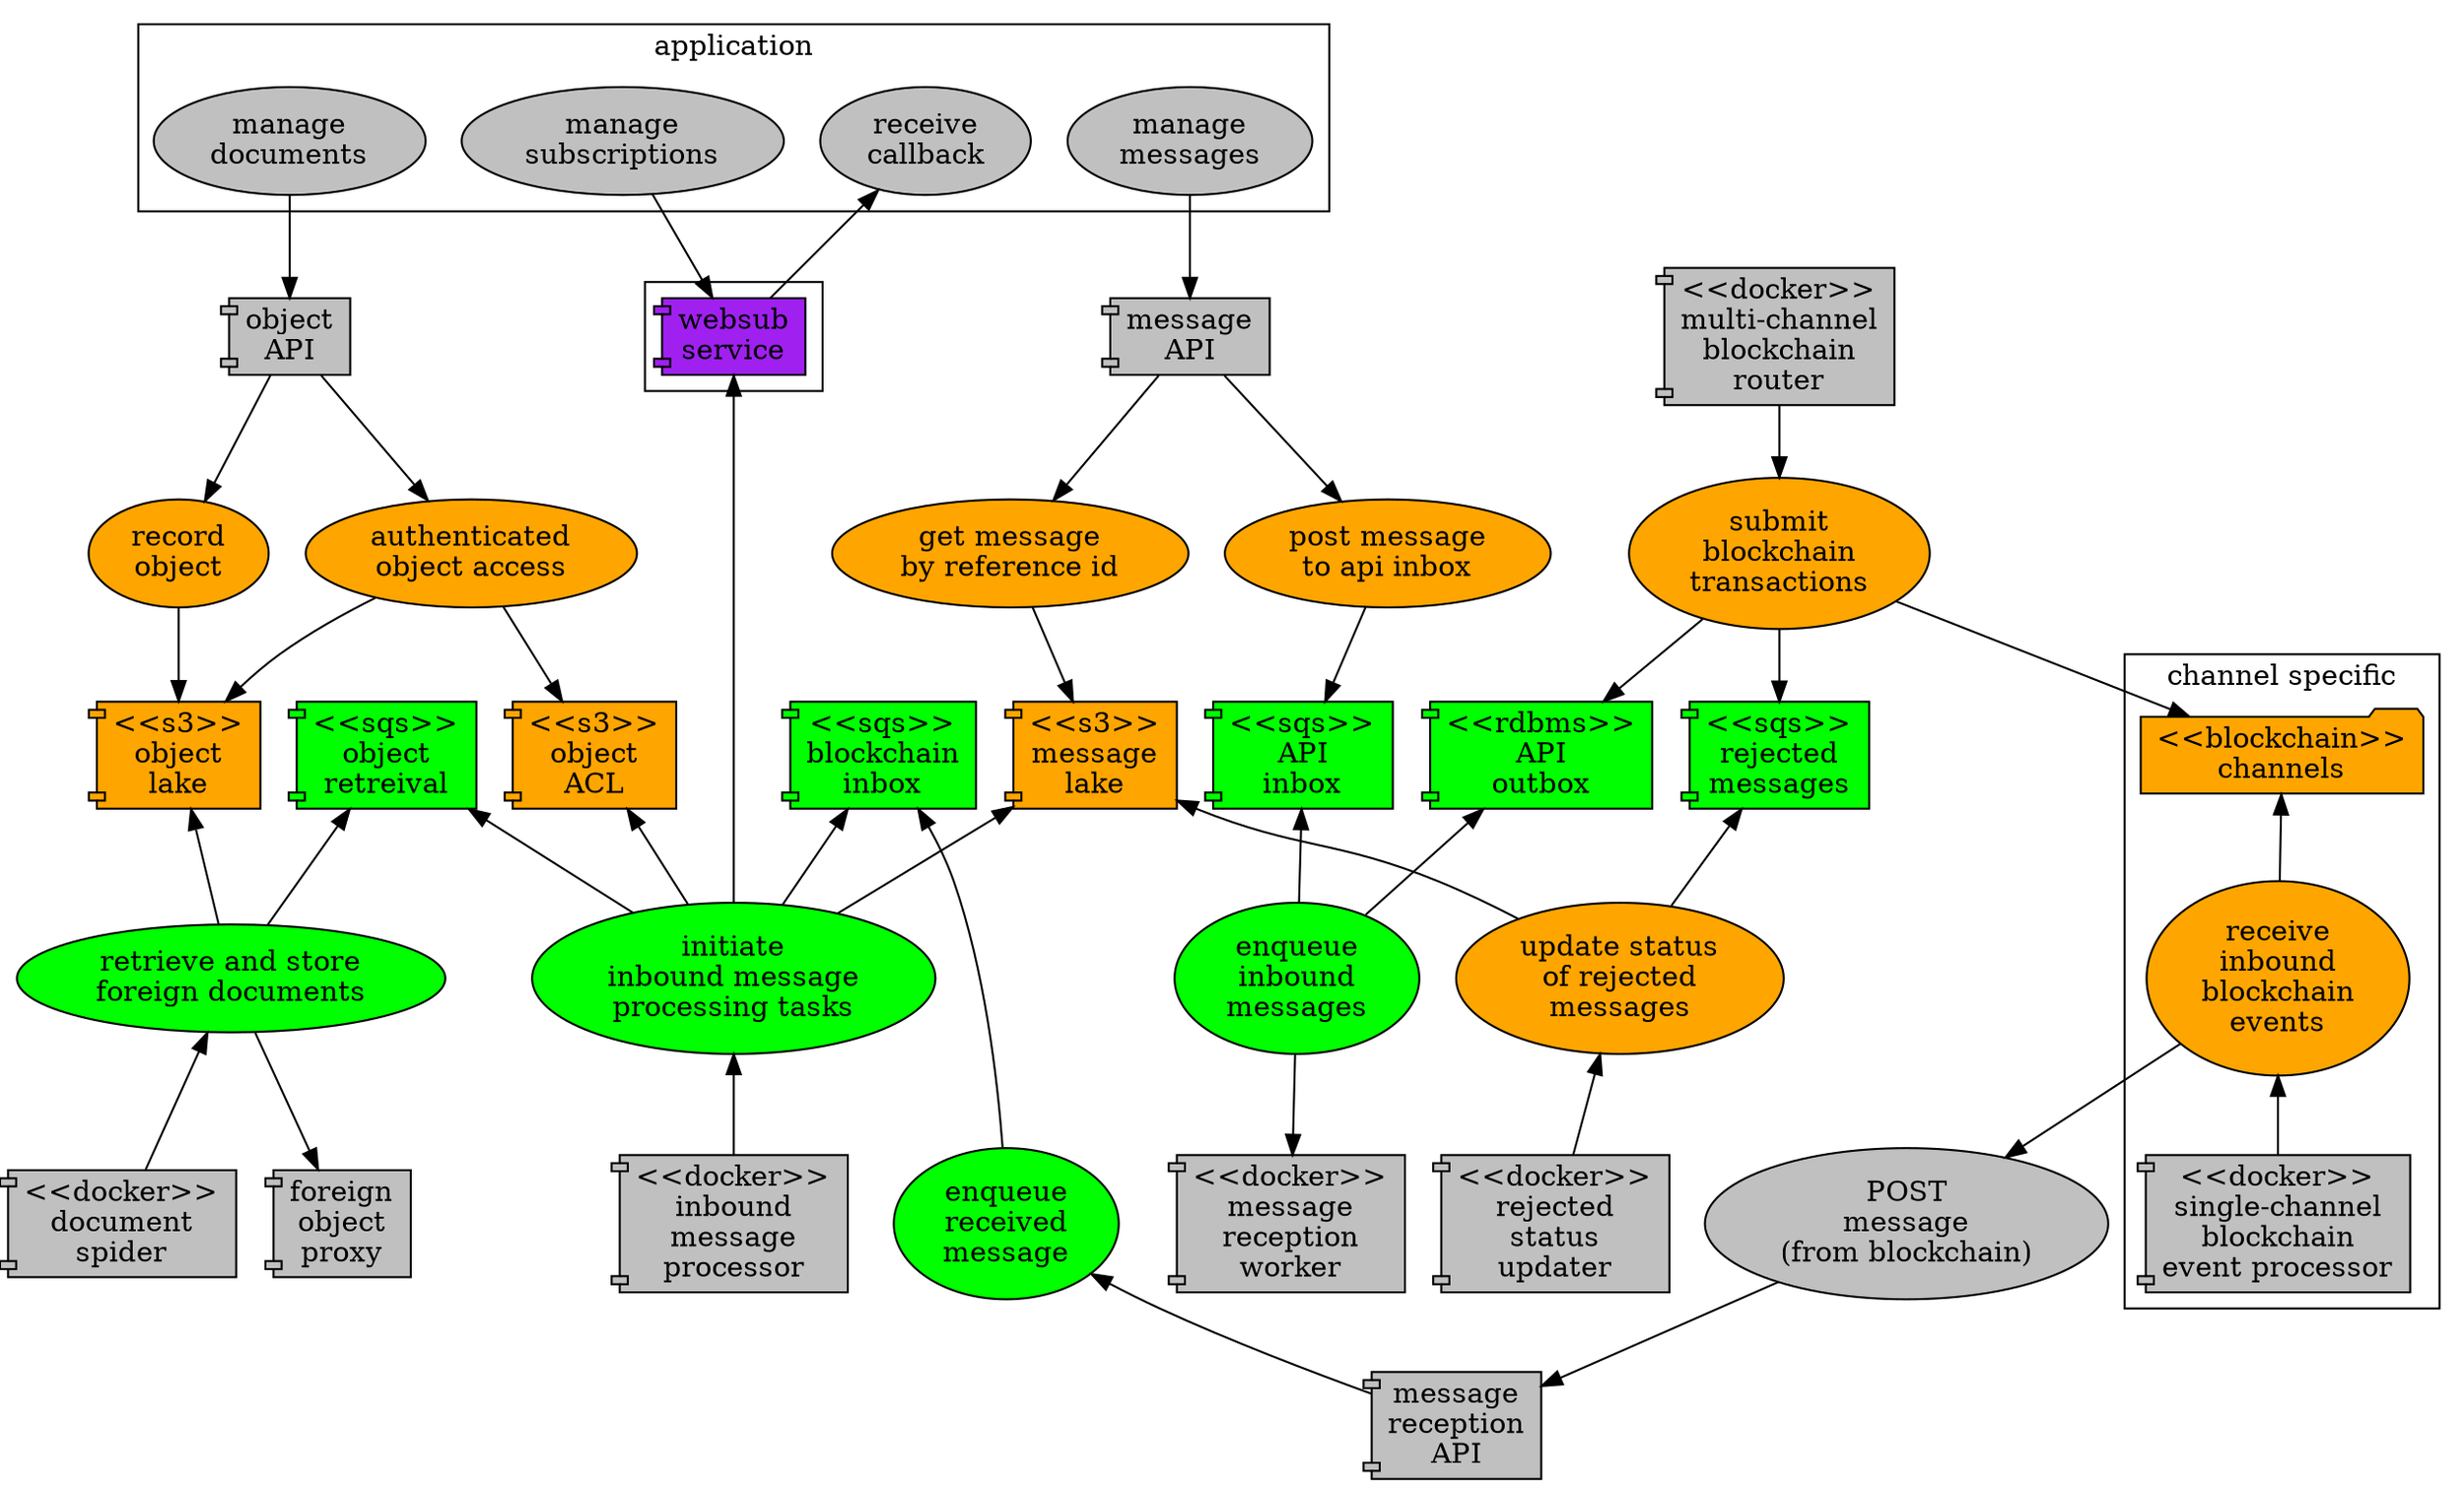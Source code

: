 digraph d {
node [shape=component style=filled fillcolor=grey];

subgraph cluster_app {
    label="application";
    ucp_doc [label="manage\ndocuments" shape=ellipse];
    ucp_sub [label="manage\nsubscriptions" shape=ellipse];
    ucp_msg [label="manage\nmessages" shape=ellipse];
    uc_rx_callback [label="receive\ncallback" shape=ellipse];
}

doc_api [label="object\nAPI" shape=component];
ucp_doc -> doc_api;
msg_api [label="message\nAPI" shape=component];
ucp_msg -> msg_api;

repo_api_outbox [label="<<rdbms>>\nAPI\noutbox" fillcolor=green];
repo_api_inbox [label="<<sqs>>\nAPI\ninbox" fillcolor=green];
repo_bc_inbox [label="<<sqs>>\nblockchain\ninbox" fillcolor=green];
subgraph cluster_ws {
   websub [label="websub\nservice" fillcolor=purple];
}
repo_message_lake [label="<<s3>>\nmessage\nlake" fillcolor=orange];
repo_object_lake [label="<<s3>>\nobject\nlake" fillcolor=orange];
repo_object_acl [label="<<s3>>\nobject\nACL" fillcolor=orange];
repo_object_ret_q [
    label="<<sqs>>\nobject\nretreival"
    fillcolor=green
];

ucp_sub -> websub;

repo_foreign_objects [label="foreign\nobject\nproxy"];
uc_get_objects -> repo_foreign_objects;

uc_authenticated_object_access [
    label="authenticated\nobject access"
    shape=ellipse
    fillcolor=orange
];
doc_api -> uc_authenticated_object_access -> repo_object_acl;
uc_authenticated_object_access -> repo_object_lake;
uc_record_object [
    label="record\nobject"
    shape=ellipse
    fillcolor=orange
];
doc_api -> uc_record_object -> repo_object_lake;

uc_submit_message [
    label="post message\nto api inbox"
    shape=ellipse
    fillcolor=orange
];
uc_check_message [
    label="get message\nby reference id"
    shape=ellipse
    fillcolor=orange
];
msg_api -> uc_check_message -> repo_message_lake;
msg_api -> uc_submit_message -> repo_api_inbox;

uc_api_inout [
    label="enqueue\ninbound\nmessages"
    shape=ellipse fillcolor=green
];
repo_api_inbox -> uc_api_inout [dir=back];
repo_api_outbox -> uc_api_inout [dir=back];
w_api_inout [label="<<docker>>\nmessage\nreception\nworker"];
uc_api_inout -> w_api_inout;

mcu [label="<<docker>>\nmulti-channel\nblockchain\nrouter"];
uc_bc_tx_submit [
    label="submit\nblockchain\ntransactions"
    shape=ellipse
    fillcolor=orange
];
repo_rejected_messages [
    label="<<sqs>>\nrejected\nmessages"
    fillcolor=green
];
mcu -> uc_bc_tx_submit;
uc_bc_tx_submit -> repo_api_outbox;
uc_bc_tx_submit -> repo_bc_channel;
uc_bc_tx_submit -> repo_rejected_messages;

uc_update_status_rejected [
    label="update status\nof rejected\nmessages"
    shape=ellipse
    fillcolor=orange
];
repo_rejected_messages -> uc_update_status_rejected [dir=back];
repo_message_lake -> uc_update_status_rejected [dir=back];
w_status_updater [label="<<docker>>\nrejected\nstatus\nupdater"]
uc_update_status_rejected -> w_status_updater [dir=back];

subgraph cluster_chan {
    label="channel specific";
    repo_bc_channel [
        label="<<blockchain>>\nchannels"
    	fillcolor=orange
    	shape=folder
    ];
    scbcep [
        label="<<docker>>\nsingle-channel\nblockchain\nevent processor"
    ];
    uc_bc_rx_events [
        label="receive\ninbound\nblockchain\nevents"
    	shape=ellipse
    	fillcolor=orange
    ];
    uc_bc_rx_events -> scbcep [dir=back];
}
repo_bc_channel -> uc_bc_rx_events [dir=back];

mp [label="<<docker>>\ninbound\nmessage\nprocessor"]
uc_bc_proc_events [
    label="initiate\ninbound message\nprocessing tasks"
    shape=ellipse
    fillcolor=green
];
repo_bc_inbox -> uc_bc_proc_events [dir=back];
uc_bc_proc_events -> mp [dir=back];
websub -> uc_bc_proc_events [dir=back];
repo_object_acl -> uc_bc_proc_events [dir=back];
repo_message_lake -> uc_bc_proc_events [dir=back];
repo_object_ret_q -> uc_bc_proc_events [dir=back];

uc_rx_callback -> websub [dir=back];

uc_get_objects [
    label="retrieve and store\nforeign documents"
    shape=ellipse
    fillcolor=green
];

repo_object_lake -> uc_get_objects [dir=back];
repo_object_ret_q -> uc_get_objects [dir=back];
uc_enqueue_received_message [
    label="enqueue\nreceived\nmessage"
    shape=ellipse
    fillcolor=green
];
repo_bc_inbox -> uc_enqueue_received_message [dir=back];
//uc_enqueue_received_message -> uc_synth_hidden_messages [dir=back];
reception_api [label="message\nreception\nAPI"]
uc_enqueue_received_message -> reception_api [dir=back];

post_msg_from_bc [
    label="POST\nmessage\n(from blockchain)"
    shape=ellipse
];
post_msg_from_bc -> reception_api;
uc_bc_rx_events -> post_msg_from_bc;

spider [label="<<docker>>\ndocument\nspider"];
uc_get_objects -> spider [dir=back];
}
